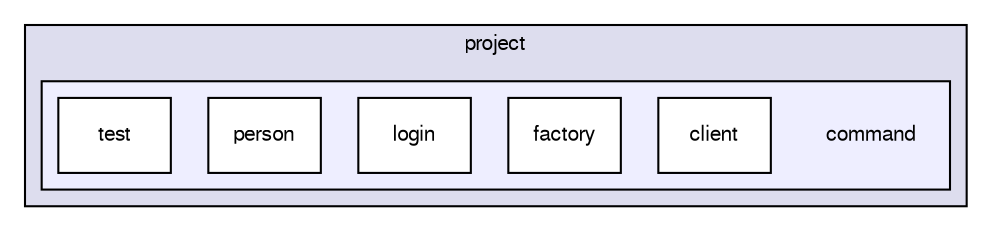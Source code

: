 digraph "C:/Workspace_Java_SE_3/Project/src/by/epam/project/command" {
  bgcolor=transparent;
  compound=true
  node [ fontsize="10", fontname="FreeSans"];
  edge [ labelfontsize="10", labelfontname="FreeSans"];
  subgraph clusterdir_d0a5fcba9f43674a434d49a672afc364 {
    graph [ bgcolor="#ddddee", pencolor="black", label="project" fontname="FreeSans", fontsize="10", URL="dir_d0a5fcba9f43674a434d49a672afc364.html"]
  subgraph clusterdir_f5c7764a6571c5e1f8670ce08ac82de3 {
    graph [ bgcolor="#eeeeff", pencolor="black", label="" URL="dir_f5c7764a6571c5e1f8670ce08ac82de3.html"];
    dir_f5c7764a6571c5e1f8670ce08ac82de3 [shape=plaintext label="command"];
    dir_e5436040dc02b6756253260e63dc2162 [shape=box label="client" color="black" fillcolor="white" style="filled" URL="dir_e5436040dc02b6756253260e63dc2162.html"];
    dir_a8d4622db4b40b08546305bdf8092da2 [shape=box label="factory" color="black" fillcolor="white" style="filled" URL="dir_a8d4622db4b40b08546305bdf8092da2.html"];
    dir_1b127dca06a03d393aefd81cc62b263c [shape=box label="login" color="black" fillcolor="white" style="filled" URL="dir_1b127dca06a03d393aefd81cc62b263c.html"];
    dir_08d1022b75b472a82e5fab7d178f9844 [shape=box label="person" color="black" fillcolor="white" style="filled" URL="dir_08d1022b75b472a82e5fab7d178f9844.html"];
    dir_31c74f4f93c3b18534f86604e39afbb9 [shape=box label="test" color="black" fillcolor="white" style="filled" URL="dir_31c74f4f93c3b18534f86604e39afbb9.html"];
  }
  }
}
